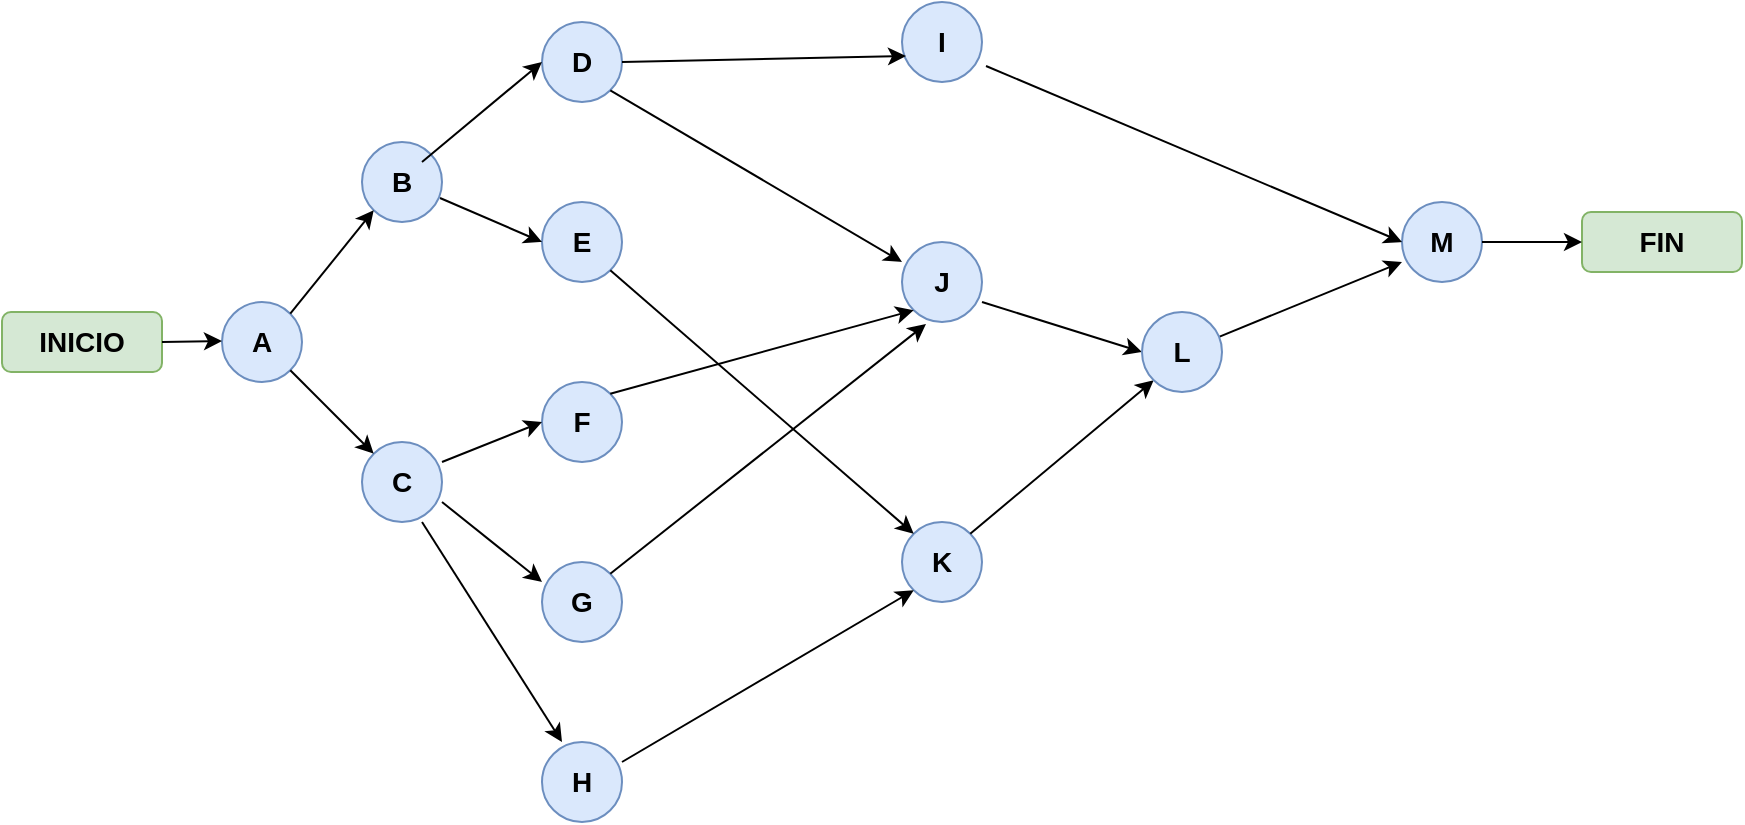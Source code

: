 <mxfile version="20.2.7" type="github">
  <diagram id="kKzj97BFYAdb4l2TwpfY" name="Página-1">
    <mxGraphModel dx="1240" dy="643" grid="1" gridSize="10" guides="1" tooltips="1" connect="1" arrows="1" fold="1" page="1" pageScale="1" pageWidth="827" pageHeight="1169" math="0" shadow="0">
      <root>
        <mxCell id="0" />
        <mxCell id="1" parent="0" />
        <mxCell id="pDdVO4dqc3OsG7awJ4Dg-1" value="&lt;font style=&quot;font-size: 14px;&quot;&gt;A&lt;/font&gt;" style="ellipse;whiteSpace=wrap;html=1;aspect=fixed;fontStyle=1;fillColor=#dae8fc;strokeColor=#6c8ebf;" vertex="1" parent="1">
          <mxGeometry x="120" y="220" width="40" height="40" as="geometry" />
        </mxCell>
        <mxCell id="pDdVO4dqc3OsG7awJ4Dg-4" value="&lt;font style=&quot;font-size: 14px;&quot;&gt;C&lt;/font&gt;" style="ellipse;whiteSpace=wrap;html=1;aspect=fixed;fontStyle=1;fillColor=#dae8fc;strokeColor=#6c8ebf;" vertex="1" parent="1">
          <mxGeometry x="190" y="290" width="40" height="40" as="geometry" />
        </mxCell>
        <mxCell id="pDdVO4dqc3OsG7awJ4Dg-5" value="&lt;font style=&quot;font-size: 14px;&quot;&gt;D&lt;/font&gt;" style="ellipse;whiteSpace=wrap;html=1;aspect=fixed;fontStyle=1;fillColor=#dae8fc;strokeColor=#6c8ebf;" vertex="1" parent="1">
          <mxGeometry x="280" y="80" width="40" height="40" as="geometry" />
        </mxCell>
        <mxCell id="pDdVO4dqc3OsG7awJ4Dg-8" value="" style="endArrow=classic;html=1;rounded=0;fontSize=14;entryX=0;entryY=0;entryDx=0;entryDy=0;exitX=1;exitY=1;exitDx=0;exitDy=0;" edge="1" parent="1" source="pDdVO4dqc3OsG7awJ4Dg-1" target="pDdVO4dqc3OsG7awJ4Dg-4">
          <mxGeometry width="50" height="50" relative="1" as="geometry">
            <mxPoint x="160" y="240" as="sourcePoint" />
            <mxPoint x="210" y="190" as="targetPoint" />
            <Array as="points" />
          </mxGeometry>
        </mxCell>
        <mxCell id="pDdVO4dqc3OsG7awJ4Dg-13" value="&lt;font style=&quot;font-size: 14px;&quot;&gt;E&lt;/font&gt;" style="ellipse;whiteSpace=wrap;html=1;aspect=fixed;fontStyle=1;fillColor=#dae8fc;strokeColor=#6c8ebf;" vertex="1" parent="1">
          <mxGeometry x="280" y="170" width="40" height="40" as="geometry" />
        </mxCell>
        <mxCell id="pDdVO4dqc3OsG7awJ4Dg-15" value="" style="endArrow=classic;html=1;rounded=0;fontSize=14;exitX=0.975;exitY=0.7;exitDx=0;exitDy=0;exitPerimeter=0;" edge="1" parent="1" source="pDdVO4dqc3OsG7awJ4Dg-52">
          <mxGeometry width="50" height="50" relative="1" as="geometry">
            <mxPoint x="230" y="180" as="sourcePoint" />
            <mxPoint x="280" y="190" as="targetPoint" />
          </mxGeometry>
        </mxCell>
        <mxCell id="pDdVO4dqc3OsG7awJ4Dg-17" value="&lt;font style=&quot;font-size: 14px;&quot;&gt;F&lt;/font&gt;" style="ellipse;whiteSpace=wrap;html=1;aspect=fixed;fontStyle=1;fillColor=#dae8fc;strokeColor=#6c8ebf;" vertex="1" parent="1">
          <mxGeometry x="280" y="260" width="40" height="40" as="geometry" />
        </mxCell>
        <mxCell id="pDdVO4dqc3OsG7awJ4Dg-18" value="&lt;font style=&quot;font-size: 14px;&quot;&gt;G&lt;/font&gt;" style="ellipse;whiteSpace=wrap;html=1;aspect=fixed;fontStyle=1;fillColor=#dae8fc;strokeColor=#6c8ebf;" vertex="1" parent="1">
          <mxGeometry x="280" y="350" width="40" height="40" as="geometry" />
        </mxCell>
        <mxCell id="pDdVO4dqc3OsG7awJ4Dg-19" value="&lt;font style=&quot;font-size: 14px;&quot;&gt;H&lt;/font&gt;" style="ellipse;whiteSpace=wrap;html=1;aspect=fixed;fontStyle=1;fillColor=#dae8fc;strokeColor=#6c8ebf;" vertex="1" parent="1">
          <mxGeometry x="280" y="440" width="40" height="40" as="geometry" />
        </mxCell>
        <mxCell id="pDdVO4dqc3OsG7awJ4Dg-20" value="" style="endArrow=classic;html=1;rounded=0;fontSize=14;" edge="1" parent="1">
          <mxGeometry width="50" height="50" relative="1" as="geometry">
            <mxPoint x="230" y="300" as="sourcePoint" />
            <mxPoint x="280" y="280" as="targetPoint" />
          </mxGeometry>
        </mxCell>
        <mxCell id="pDdVO4dqc3OsG7awJ4Dg-21" value="" style="endArrow=classic;html=1;rounded=0;fontSize=14;" edge="1" parent="1">
          <mxGeometry width="50" height="50" relative="1" as="geometry">
            <mxPoint x="230" y="320" as="sourcePoint" />
            <mxPoint x="280" y="360" as="targetPoint" />
          </mxGeometry>
        </mxCell>
        <mxCell id="pDdVO4dqc3OsG7awJ4Dg-22" value="" style="endArrow=classic;html=1;rounded=0;fontSize=14;" edge="1" parent="1">
          <mxGeometry width="50" height="50" relative="1" as="geometry">
            <mxPoint x="220" y="330" as="sourcePoint" />
            <mxPoint x="290" y="440" as="targetPoint" />
          </mxGeometry>
        </mxCell>
        <mxCell id="pDdVO4dqc3OsG7awJ4Dg-23" value="&lt;font style=&quot;font-size: 14px;&quot;&gt;I&lt;/font&gt;" style="ellipse;whiteSpace=wrap;html=1;aspect=fixed;fontStyle=1;fillColor=#dae8fc;strokeColor=#6c8ebf;" vertex="1" parent="1">
          <mxGeometry x="460" y="70" width="40" height="40" as="geometry" />
        </mxCell>
        <mxCell id="pDdVO4dqc3OsG7awJ4Dg-24" value="&lt;font style=&quot;font-size: 14px;&quot;&gt;J&lt;/font&gt;" style="ellipse;whiteSpace=wrap;html=1;aspect=fixed;fontStyle=1;fillColor=#dae8fc;strokeColor=#6c8ebf;" vertex="1" parent="1">
          <mxGeometry x="460" y="190" width="40" height="40" as="geometry" />
        </mxCell>
        <mxCell id="pDdVO4dqc3OsG7awJ4Dg-25" value="" style="endArrow=classic;html=1;rounded=0;fontSize=14;entryX=0.05;entryY=0.675;entryDx=0;entryDy=0;entryPerimeter=0;" edge="1" parent="1" target="pDdVO4dqc3OsG7awJ4Dg-23">
          <mxGeometry width="50" height="50" relative="1" as="geometry">
            <mxPoint x="320" y="100" as="sourcePoint" />
            <mxPoint x="370" y="40" as="targetPoint" />
          </mxGeometry>
        </mxCell>
        <mxCell id="pDdVO4dqc3OsG7awJ4Dg-26" value="" style="endArrow=classic;html=1;rounded=0;fontSize=14;exitX=1;exitY=0;exitDx=0;exitDy=0;entryX=0;entryY=1;entryDx=0;entryDy=0;" edge="1" parent="1" source="pDdVO4dqc3OsG7awJ4Dg-17" target="pDdVO4dqc3OsG7awJ4Dg-24">
          <mxGeometry width="50" height="50" relative="1" as="geometry">
            <mxPoint x="390" y="250" as="sourcePoint" />
            <mxPoint x="440" y="210" as="targetPoint" />
          </mxGeometry>
        </mxCell>
        <mxCell id="pDdVO4dqc3OsG7awJ4Dg-27" value="" style="endArrow=classic;html=1;rounded=0;fontSize=14;exitX=1;exitY=1;exitDx=0;exitDy=0;" edge="1" parent="1" source="pDdVO4dqc3OsG7awJ4Dg-5">
          <mxGeometry width="50" height="50" relative="1" as="geometry">
            <mxPoint x="310" y="110" as="sourcePoint" />
            <mxPoint x="460" y="200" as="targetPoint" />
          </mxGeometry>
        </mxCell>
        <mxCell id="pDdVO4dqc3OsG7awJ4Dg-32" value="" style="endArrow=classic;html=1;rounded=0;fontSize=14;entryX=0.3;entryY=1.025;entryDx=0;entryDy=0;entryPerimeter=0;exitX=1;exitY=0;exitDx=0;exitDy=0;" edge="1" parent="1" source="pDdVO4dqc3OsG7awJ4Dg-18" target="pDdVO4dqc3OsG7awJ4Dg-24">
          <mxGeometry width="50" height="50" relative="1" as="geometry">
            <mxPoint x="310" y="360" as="sourcePoint" />
            <mxPoint x="360" y="310" as="targetPoint" />
          </mxGeometry>
        </mxCell>
        <mxCell id="pDdVO4dqc3OsG7awJ4Dg-33" value="&lt;font style=&quot;font-size: 14px;&quot;&gt;K&lt;/font&gt;" style="ellipse;whiteSpace=wrap;html=1;aspect=fixed;fontStyle=1;fillColor=#dae8fc;strokeColor=#6c8ebf;" vertex="1" parent="1">
          <mxGeometry x="460" y="330" width="40" height="40" as="geometry" />
        </mxCell>
        <mxCell id="pDdVO4dqc3OsG7awJ4Dg-36" value="" style="endArrow=classic;html=1;rounded=0;fontSize=14;exitX=1;exitY=1;exitDx=0;exitDy=0;entryX=0;entryY=0;entryDx=0;entryDy=0;" edge="1" parent="1" source="pDdVO4dqc3OsG7awJ4Dg-13" target="pDdVO4dqc3OsG7awJ4Dg-33">
          <mxGeometry width="50" height="50" relative="1" as="geometry">
            <mxPoint x="390" y="250" as="sourcePoint" />
            <mxPoint x="450" y="340" as="targetPoint" />
          </mxGeometry>
        </mxCell>
        <mxCell id="pDdVO4dqc3OsG7awJ4Dg-37" value="" style="endArrow=classic;html=1;rounded=0;fontSize=14;entryX=0;entryY=1;entryDx=0;entryDy=0;" edge="1" parent="1" target="pDdVO4dqc3OsG7awJ4Dg-33">
          <mxGeometry width="50" height="50" relative="1" as="geometry">
            <mxPoint x="320" y="450" as="sourcePoint" />
            <mxPoint x="450" y="360" as="targetPoint" />
          </mxGeometry>
        </mxCell>
        <mxCell id="pDdVO4dqc3OsG7awJ4Dg-39" value="" style="endArrow=classic;html=1;rounded=0;fontSize=14;entryX=0;entryY=1;entryDx=0;entryDy=0;exitX=1;exitY=0;exitDx=0;exitDy=0;" edge="1" parent="1" source="pDdVO4dqc3OsG7awJ4Dg-33" target="pDdVO4dqc3OsG7awJ4Dg-38">
          <mxGeometry width="50" height="50" relative="1" as="geometry">
            <mxPoint x="480" y="330" as="sourcePoint" />
            <mxPoint x="520" y="290" as="targetPoint" />
          </mxGeometry>
        </mxCell>
        <mxCell id="pDdVO4dqc3OsG7awJ4Dg-42" value="" style="endArrow=classic;html=1;rounded=0;fontSize=14;entryX=0;entryY=0.5;entryDx=0;entryDy=0;" edge="1" parent="1" target="pDdVO4dqc3OsG7awJ4Dg-38">
          <mxGeometry width="50" height="50" relative="1" as="geometry">
            <mxPoint x="500" y="220" as="sourcePoint" />
            <mxPoint x="440" y="300" as="targetPoint" />
          </mxGeometry>
        </mxCell>
        <mxCell id="pDdVO4dqc3OsG7awJ4Dg-43" value="&lt;font style=&quot;font-size: 14px;&quot;&gt;M&lt;/font&gt;" style="ellipse;whiteSpace=wrap;html=1;aspect=fixed;fontStyle=1;fillColor=#dae8fc;strokeColor=#6c8ebf;" vertex="1" parent="1">
          <mxGeometry x="710" y="170" width="40" height="40" as="geometry" />
        </mxCell>
        <mxCell id="pDdVO4dqc3OsG7awJ4Dg-44" value="" style="endArrow=classic;html=1;rounded=0;fontSize=14;entryX=0;entryY=0.5;entryDx=0;entryDy=0;exitX=1.05;exitY=0.8;exitDx=0;exitDy=0;exitPerimeter=0;" edge="1" parent="1" source="pDdVO4dqc3OsG7awJ4Dg-23" target="pDdVO4dqc3OsG7awJ4Dg-43">
          <mxGeometry width="50" height="50" relative="1" as="geometry">
            <mxPoint x="510" y="80" as="sourcePoint" />
            <mxPoint x="560" y="30" as="targetPoint" />
          </mxGeometry>
        </mxCell>
        <mxCell id="pDdVO4dqc3OsG7awJ4Dg-45" value="" style="endArrow=classic;html=1;rounded=0;fontSize=14;startArrow=none;" edge="1" parent="1" source="pDdVO4dqc3OsG7awJ4Dg-38">
          <mxGeometry width="50" height="50" relative="1" as="geometry">
            <mxPoint x="580" y="250" as="sourcePoint" />
            <mxPoint x="710" y="200" as="targetPoint" />
          </mxGeometry>
        </mxCell>
        <mxCell id="pDdVO4dqc3OsG7awJ4Dg-46" value="&lt;b&gt;FIN&lt;/b&gt;" style="rounded=1;whiteSpace=wrap;html=1;fontSize=14;fillColor=#d5e8d4;strokeColor=#82b366;" vertex="1" parent="1">
          <mxGeometry x="800" y="175" width="80" height="30" as="geometry" />
        </mxCell>
        <mxCell id="pDdVO4dqc3OsG7awJ4Dg-47" value="&lt;b&gt;INICIO&lt;/b&gt;" style="rounded=1;whiteSpace=wrap;html=1;fontSize=14;fillColor=#d5e8d4;strokeColor=#82b366;" vertex="1" parent="1">
          <mxGeometry x="10" y="225" width="80" height="30" as="geometry" />
        </mxCell>
        <mxCell id="pDdVO4dqc3OsG7awJ4Dg-38" value="&lt;font style=&quot;font-size: 14px;&quot;&gt;L&lt;/font&gt;" style="ellipse;whiteSpace=wrap;html=1;aspect=fixed;fontStyle=1;fillColor=#dae8fc;strokeColor=#6c8ebf;" vertex="1" parent="1">
          <mxGeometry x="580" y="225" width="40" height="40" as="geometry" />
        </mxCell>
        <mxCell id="pDdVO4dqc3OsG7awJ4Dg-50" value="" style="endArrow=classic;html=1;rounded=0;fontSize=14;" edge="1" parent="1">
          <mxGeometry width="50" height="50" relative="1" as="geometry">
            <mxPoint x="750" y="190" as="sourcePoint" />
            <mxPoint x="800" y="190" as="targetPoint" />
          </mxGeometry>
        </mxCell>
        <mxCell id="pDdVO4dqc3OsG7awJ4Dg-51" value="" style="endArrow=classic;html=1;rounded=0;fontSize=14;" edge="1" parent="1">
          <mxGeometry width="50" height="50" relative="1" as="geometry">
            <mxPoint x="90" y="240" as="sourcePoint" />
            <mxPoint x="120" y="239.5" as="targetPoint" />
          </mxGeometry>
        </mxCell>
        <mxCell id="pDdVO4dqc3OsG7awJ4Dg-52" value="&lt;font style=&quot;font-size: 14px;&quot;&gt;B&lt;/font&gt;" style="ellipse;whiteSpace=wrap;html=1;aspect=fixed;fontStyle=1;fillColor=#dae8fc;strokeColor=#6c8ebf;" vertex="1" parent="1">
          <mxGeometry x="190" y="140" width="40" height="40" as="geometry" />
        </mxCell>
        <mxCell id="pDdVO4dqc3OsG7awJ4Dg-55" value="" style="endArrow=classic;html=1;rounded=0;fontSize=14;entryX=0;entryY=1;entryDx=0;entryDy=0;exitX=1;exitY=0;exitDx=0;exitDy=0;" edge="1" parent="1" source="pDdVO4dqc3OsG7awJ4Dg-1" target="pDdVO4dqc3OsG7awJ4Dg-52">
          <mxGeometry width="50" height="50" relative="1" as="geometry">
            <mxPoint x="170" y="260" as="sourcePoint" />
            <mxPoint x="220" y="210" as="targetPoint" />
          </mxGeometry>
        </mxCell>
        <mxCell id="pDdVO4dqc3OsG7awJ4Dg-56" value="" style="endArrow=classic;html=1;rounded=0;fontSize=14;entryX=0;entryY=0.5;entryDx=0;entryDy=0;" edge="1" parent="1" target="pDdVO4dqc3OsG7awJ4Dg-5">
          <mxGeometry width="50" height="50" relative="1" as="geometry">
            <mxPoint x="220" y="150" as="sourcePoint" />
            <mxPoint x="270" y="100" as="targetPoint" />
          </mxGeometry>
        </mxCell>
      </root>
    </mxGraphModel>
  </diagram>
</mxfile>
